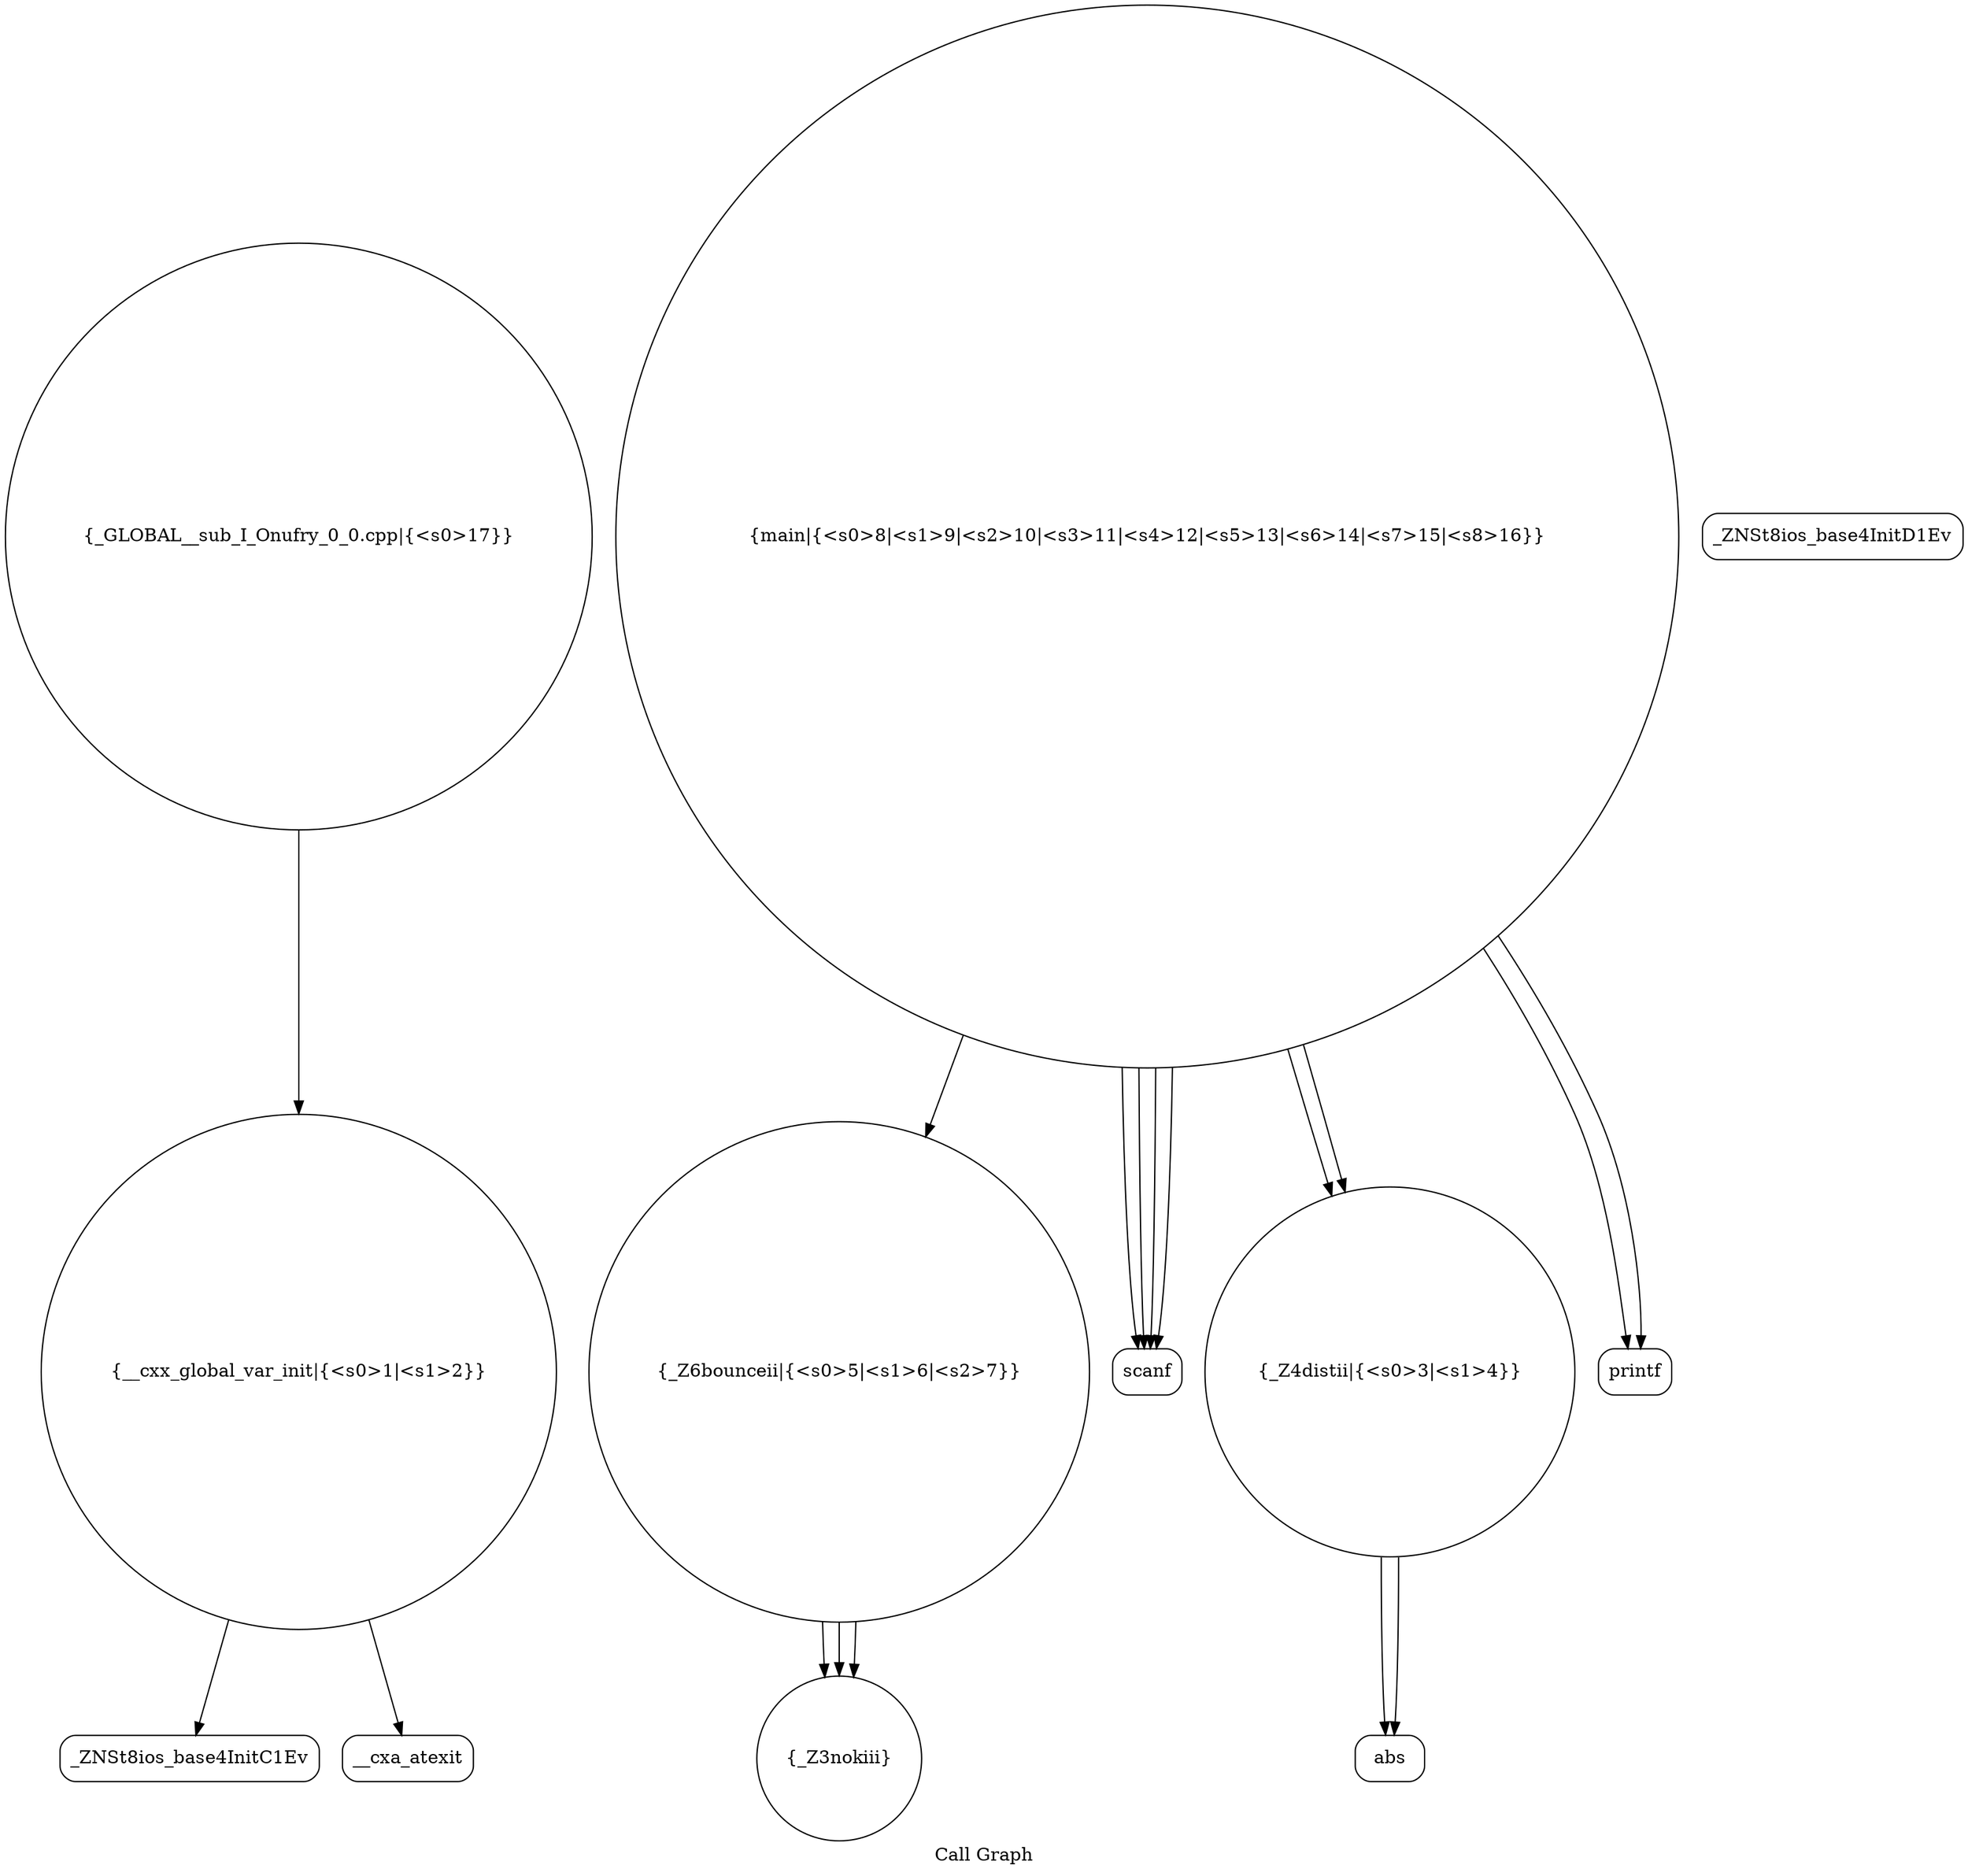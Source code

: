 digraph "Call Graph" {
	label="Call Graph";

	Node0x55873dcb4360 [shape=record,shape=circle,label="{__cxx_global_var_init|{<s0>1|<s1>2}}"];
	Node0x55873dcb4360:s0 -> Node0x55873dcb47f0[color=black];
	Node0x55873dcb4360:s1 -> Node0x55873dcb48f0[color=black];
	Node0x55873dcb4af0 [shape=record,shape=circle,label="{_Z6bounceii|{<s0>5|<s1>6|<s2>7}}"];
	Node0x55873dcb4af0:s0 -> Node0x55873dcb4a70[color=black];
	Node0x55873dcb4af0:s1 -> Node0x55873dcb4a70[color=black];
	Node0x55873dcb4af0:s2 -> Node0x55873dcb4a70[color=black];
	Node0x55873dcb4870 [shape=record,shape=Mrecord,label="{_ZNSt8ios_base4InitD1Ev}"];
	Node0x55873dcb4bf0 [shape=record,shape=Mrecord,label="{scanf}"];
	Node0x55873dcb4970 [shape=record,shape=circle,label="{_Z4distii|{<s0>3|<s1>4}}"];
	Node0x55873dcb4970:s0 -> Node0x55873dcb49f0[color=black];
	Node0x55873dcb4970:s1 -> Node0x55873dcb49f0[color=black];
	Node0x55873dcb4cf0 [shape=record,shape=circle,label="{_GLOBAL__sub_I_Onufry_0_0.cpp|{<s0>17}}"];
	Node0x55873dcb4cf0:s0 -> Node0x55873dcb4360[color=black];
	Node0x55873dcb4a70 [shape=record,shape=circle,label="{_Z3nokiii}"];
	Node0x55873dcb47f0 [shape=record,shape=Mrecord,label="{_ZNSt8ios_base4InitC1Ev}"];
	Node0x55873dcb4b70 [shape=record,shape=circle,label="{main|{<s0>8|<s1>9|<s2>10|<s3>11|<s4>12|<s5>13|<s6>14|<s7>15|<s8>16}}"];
	Node0x55873dcb4b70:s0 -> Node0x55873dcb4bf0[color=black];
	Node0x55873dcb4b70:s1 -> Node0x55873dcb4c70[color=black];
	Node0x55873dcb4b70:s2 -> Node0x55873dcb4bf0[color=black];
	Node0x55873dcb4b70:s3 -> Node0x55873dcb4bf0[color=black];
	Node0x55873dcb4b70:s4 -> Node0x55873dcb4bf0[color=black];
	Node0x55873dcb4b70:s5 -> Node0x55873dcb4970[color=black];
	Node0x55873dcb4b70:s6 -> Node0x55873dcb4af0[color=black];
	Node0x55873dcb4b70:s7 -> Node0x55873dcb4970[color=black];
	Node0x55873dcb4b70:s8 -> Node0x55873dcb4c70[color=black];
	Node0x55873dcb48f0 [shape=record,shape=Mrecord,label="{__cxa_atexit}"];
	Node0x55873dcb4c70 [shape=record,shape=Mrecord,label="{printf}"];
	Node0x55873dcb49f0 [shape=record,shape=Mrecord,label="{abs}"];
}
